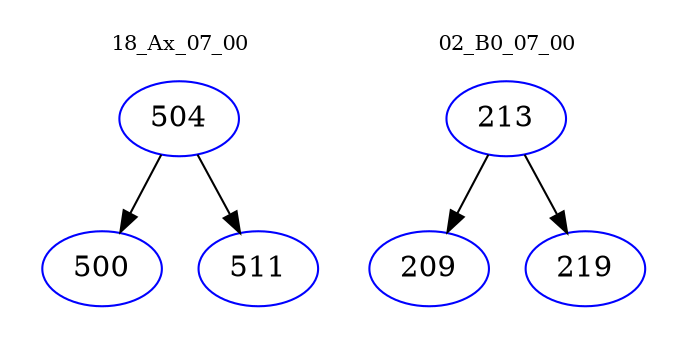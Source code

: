 digraph{
subgraph cluster_0 {
color = white
label = "18_Ax_07_00";
fontsize=10;
T0_504 [label="504", color="blue"]
T0_504 -> T0_500 [color="black"]
T0_500 [label="500", color="blue"]
T0_504 -> T0_511 [color="black"]
T0_511 [label="511", color="blue"]
}
subgraph cluster_1 {
color = white
label = "02_B0_07_00";
fontsize=10;
T1_213 [label="213", color="blue"]
T1_213 -> T1_209 [color="black"]
T1_209 [label="209", color="blue"]
T1_213 -> T1_219 [color="black"]
T1_219 [label="219", color="blue"]
}
}
